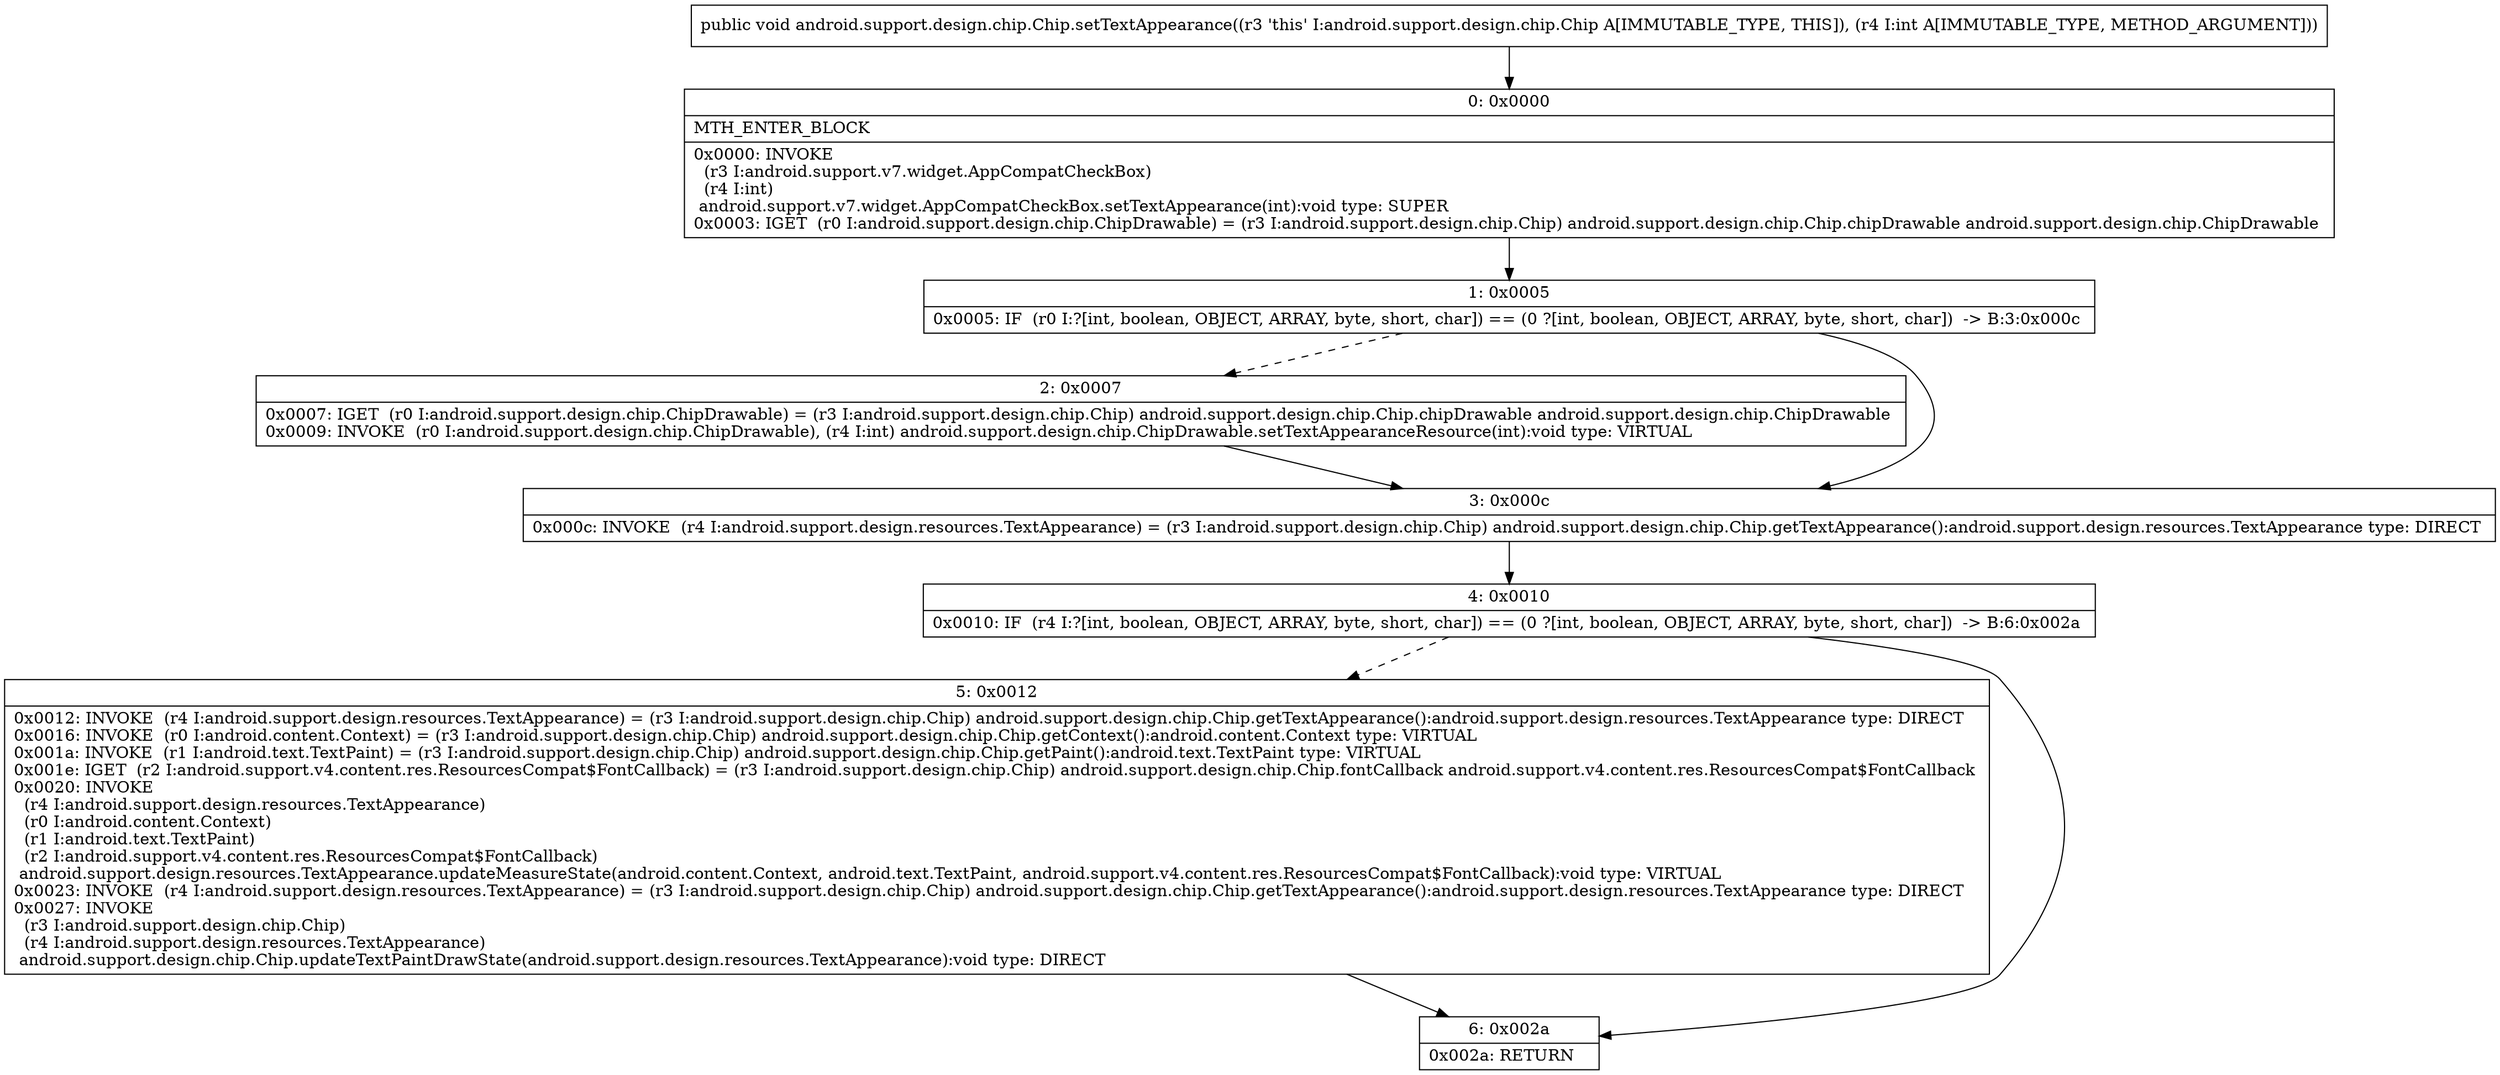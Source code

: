 digraph "CFG forandroid.support.design.chip.Chip.setTextAppearance(I)V" {
Node_0 [shape=record,label="{0\:\ 0x0000|MTH_ENTER_BLOCK\l|0x0000: INVOKE  \l  (r3 I:android.support.v7.widget.AppCompatCheckBox)\l  (r4 I:int)\l android.support.v7.widget.AppCompatCheckBox.setTextAppearance(int):void type: SUPER \l0x0003: IGET  (r0 I:android.support.design.chip.ChipDrawable) = (r3 I:android.support.design.chip.Chip) android.support.design.chip.Chip.chipDrawable android.support.design.chip.ChipDrawable \l}"];
Node_1 [shape=record,label="{1\:\ 0x0005|0x0005: IF  (r0 I:?[int, boolean, OBJECT, ARRAY, byte, short, char]) == (0 ?[int, boolean, OBJECT, ARRAY, byte, short, char])  \-\> B:3:0x000c \l}"];
Node_2 [shape=record,label="{2\:\ 0x0007|0x0007: IGET  (r0 I:android.support.design.chip.ChipDrawable) = (r3 I:android.support.design.chip.Chip) android.support.design.chip.Chip.chipDrawable android.support.design.chip.ChipDrawable \l0x0009: INVOKE  (r0 I:android.support.design.chip.ChipDrawable), (r4 I:int) android.support.design.chip.ChipDrawable.setTextAppearanceResource(int):void type: VIRTUAL \l}"];
Node_3 [shape=record,label="{3\:\ 0x000c|0x000c: INVOKE  (r4 I:android.support.design.resources.TextAppearance) = (r3 I:android.support.design.chip.Chip) android.support.design.chip.Chip.getTextAppearance():android.support.design.resources.TextAppearance type: DIRECT \l}"];
Node_4 [shape=record,label="{4\:\ 0x0010|0x0010: IF  (r4 I:?[int, boolean, OBJECT, ARRAY, byte, short, char]) == (0 ?[int, boolean, OBJECT, ARRAY, byte, short, char])  \-\> B:6:0x002a \l}"];
Node_5 [shape=record,label="{5\:\ 0x0012|0x0012: INVOKE  (r4 I:android.support.design.resources.TextAppearance) = (r3 I:android.support.design.chip.Chip) android.support.design.chip.Chip.getTextAppearance():android.support.design.resources.TextAppearance type: DIRECT \l0x0016: INVOKE  (r0 I:android.content.Context) = (r3 I:android.support.design.chip.Chip) android.support.design.chip.Chip.getContext():android.content.Context type: VIRTUAL \l0x001a: INVOKE  (r1 I:android.text.TextPaint) = (r3 I:android.support.design.chip.Chip) android.support.design.chip.Chip.getPaint():android.text.TextPaint type: VIRTUAL \l0x001e: IGET  (r2 I:android.support.v4.content.res.ResourcesCompat$FontCallback) = (r3 I:android.support.design.chip.Chip) android.support.design.chip.Chip.fontCallback android.support.v4.content.res.ResourcesCompat$FontCallback \l0x0020: INVOKE  \l  (r4 I:android.support.design.resources.TextAppearance)\l  (r0 I:android.content.Context)\l  (r1 I:android.text.TextPaint)\l  (r2 I:android.support.v4.content.res.ResourcesCompat$FontCallback)\l android.support.design.resources.TextAppearance.updateMeasureState(android.content.Context, android.text.TextPaint, android.support.v4.content.res.ResourcesCompat$FontCallback):void type: VIRTUAL \l0x0023: INVOKE  (r4 I:android.support.design.resources.TextAppearance) = (r3 I:android.support.design.chip.Chip) android.support.design.chip.Chip.getTextAppearance():android.support.design.resources.TextAppearance type: DIRECT \l0x0027: INVOKE  \l  (r3 I:android.support.design.chip.Chip)\l  (r4 I:android.support.design.resources.TextAppearance)\l android.support.design.chip.Chip.updateTextPaintDrawState(android.support.design.resources.TextAppearance):void type: DIRECT \l}"];
Node_6 [shape=record,label="{6\:\ 0x002a|0x002a: RETURN   \l}"];
MethodNode[shape=record,label="{public void android.support.design.chip.Chip.setTextAppearance((r3 'this' I:android.support.design.chip.Chip A[IMMUTABLE_TYPE, THIS]), (r4 I:int A[IMMUTABLE_TYPE, METHOD_ARGUMENT])) }"];
MethodNode -> Node_0;
Node_0 -> Node_1;
Node_1 -> Node_2[style=dashed];
Node_1 -> Node_3;
Node_2 -> Node_3;
Node_3 -> Node_4;
Node_4 -> Node_5[style=dashed];
Node_4 -> Node_6;
Node_5 -> Node_6;
}

